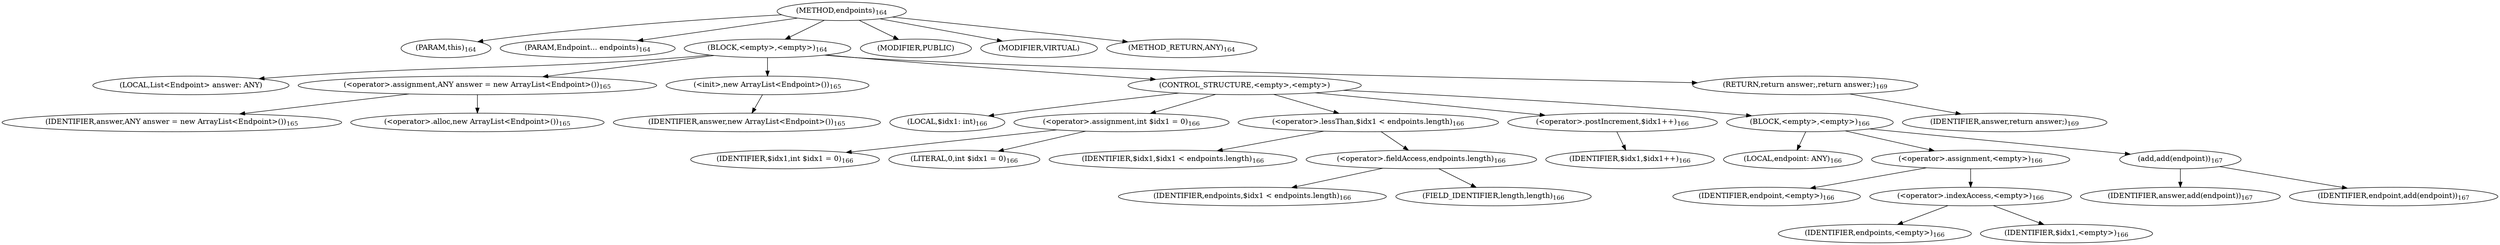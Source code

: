 digraph "endpoints" {  
"314" [label = <(METHOD,endpoints)<SUB>164</SUB>> ]
"315" [label = <(PARAM,this)<SUB>164</SUB>> ]
"316" [label = <(PARAM,Endpoint... endpoints)<SUB>164</SUB>> ]
"317" [label = <(BLOCK,&lt;empty&gt;,&lt;empty&gt;)<SUB>164</SUB>> ]
"16" [label = <(LOCAL,List&lt;Endpoint&gt; answer: ANY)> ]
"318" [label = <(&lt;operator&gt;.assignment,ANY answer = new ArrayList&lt;Endpoint&gt;())<SUB>165</SUB>> ]
"319" [label = <(IDENTIFIER,answer,ANY answer = new ArrayList&lt;Endpoint&gt;())<SUB>165</SUB>> ]
"320" [label = <(&lt;operator&gt;.alloc,new ArrayList&lt;Endpoint&gt;())<SUB>165</SUB>> ]
"321" [label = <(&lt;init&gt;,new ArrayList&lt;Endpoint&gt;())<SUB>165</SUB>> ]
"15" [label = <(IDENTIFIER,answer,new ArrayList&lt;Endpoint&gt;())<SUB>165</SUB>> ]
"322" [label = <(CONTROL_STRUCTURE,&lt;empty&gt;,&lt;empty&gt;)> ]
"323" [label = <(LOCAL,$idx1: int)<SUB>166</SUB>> ]
"324" [label = <(&lt;operator&gt;.assignment,int $idx1 = 0)<SUB>166</SUB>> ]
"325" [label = <(IDENTIFIER,$idx1,int $idx1 = 0)<SUB>166</SUB>> ]
"326" [label = <(LITERAL,0,int $idx1 = 0)<SUB>166</SUB>> ]
"327" [label = <(&lt;operator&gt;.lessThan,$idx1 &lt; endpoints.length)<SUB>166</SUB>> ]
"328" [label = <(IDENTIFIER,$idx1,$idx1 &lt; endpoints.length)<SUB>166</SUB>> ]
"329" [label = <(&lt;operator&gt;.fieldAccess,endpoints.length)<SUB>166</SUB>> ]
"330" [label = <(IDENTIFIER,endpoints,$idx1 &lt; endpoints.length)<SUB>166</SUB>> ]
"331" [label = <(FIELD_IDENTIFIER,length,length)<SUB>166</SUB>> ]
"332" [label = <(&lt;operator&gt;.postIncrement,$idx1++)<SUB>166</SUB>> ]
"333" [label = <(IDENTIFIER,$idx1,$idx1++)<SUB>166</SUB>> ]
"334" [label = <(BLOCK,&lt;empty&gt;,&lt;empty&gt;)<SUB>166</SUB>> ]
"335" [label = <(LOCAL,endpoint: ANY)<SUB>166</SUB>> ]
"336" [label = <(&lt;operator&gt;.assignment,&lt;empty&gt;)<SUB>166</SUB>> ]
"337" [label = <(IDENTIFIER,endpoint,&lt;empty&gt;)<SUB>166</SUB>> ]
"338" [label = <(&lt;operator&gt;.indexAccess,&lt;empty&gt;)<SUB>166</SUB>> ]
"339" [label = <(IDENTIFIER,endpoints,&lt;empty&gt;)<SUB>166</SUB>> ]
"340" [label = <(IDENTIFIER,$idx1,&lt;empty&gt;)<SUB>166</SUB>> ]
"341" [label = <(add,add(endpoint))<SUB>167</SUB>> ]
"342" [label = <(IDENTIFIER,answer,add(endpoint))<SUB>167</SUB>> ]
"343" [label = <(IDENTIFIER,endpoint,add(endpoint))<SUB>167</SUB>> ]
"344" [label = <(RETURN,return answer;,return answer;)<SUB>169</SUB>> ]
"345" [label = <(IDENTIFIER,answer,return answer;)<SUB>169</SUB>> ]
"346" [label = <(MODIFIER,PUBLIC)> ]
"347" [label = <(MODIFIER,VIRTUAL)> ]
"348" [label = <(METHOD_RETURN,ANY)<SUB>164</SUB>> ]
  "314" -> "315" 
  "314" -> "316" 
  "314" -> "317" 
  "314" -> "346" 
  "314" -> "347" 
  "314" -> "348" 
  "317" -> "16" 
  "317" -> "318" 
  "317" -> "321" 
  "317" -> "322" 
  "317" -> "344" 
  "318" -> "319" 
  "318" -> "320" 
  "321" -> "15" 
  "322" -> "323" 
  "322" -> "324" 
  "322" -> "327" 
  "322" -> "332" 
  "322" -> "334" 
  "324" -> "325" 
  "324" -> "326" 
  "327" -> "328" 
  "327" -> "329" 
  "329" -> "330" 
  "329" -> "331" 
  "332" -> "333" 
  "334" -> "335" 
  "334" -> "336" 
  "334" -> "341" 
  "336" -> "337" 
  "336" -> "338" 
  "338" -> "339" 
  "338" -> "340" 
  "341" -> "342" 
  "341" -> "343" 
  "344" -> "345" 
}
